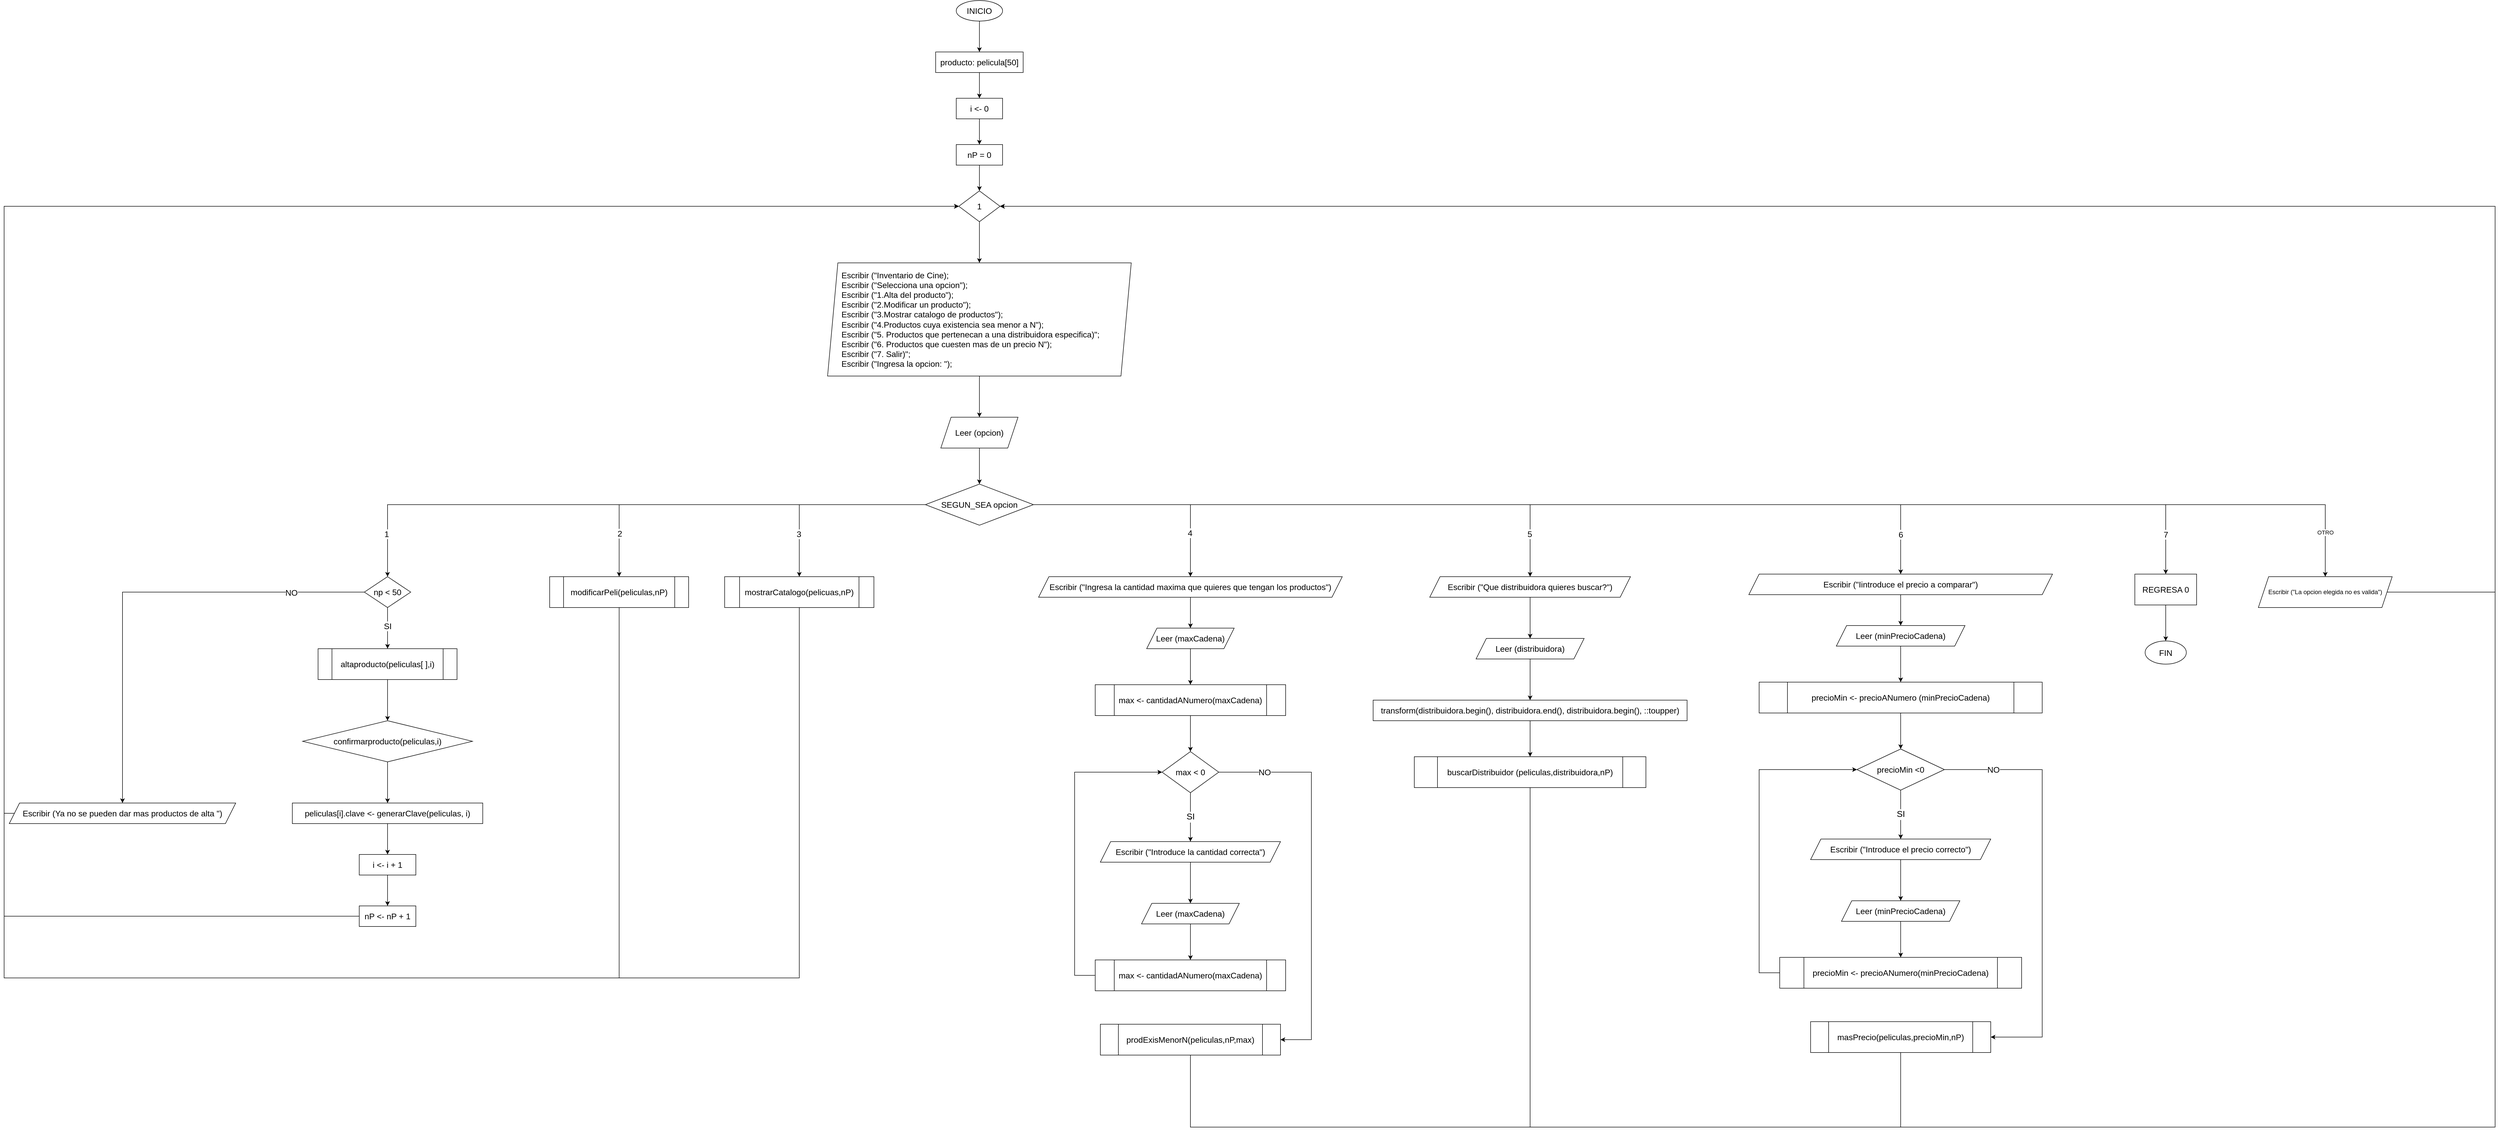 <mxfile version="22.1.2" type="device">
  <diagram name="Page-1" id="noqKvY_qBcLhRcdSG83s">
    <mxGraphModel dx="3596" dy="3352" grid="1" gridSize="10" guides="1" tooltips="1" connect="1" arrows="1" fold="1" page="1" pageScale="1" pageWidth="850" pageHeight="1100" math="0" shadow="0">
      <root>
        <mxCell id="0" />
        <mxCell id="1" parent="0" />
        <mxCell id="a6HyQ7xTI5ObJUiQcUgv-4" value="" style="edgeStyle=orthogonalEdgeStyle;rounded=0;orthogonalLoop=1;jettySize=auto;html=1;" edge="1" parent="1" source="a6HyQ7xTI5ObJUiQcUgv-2" target="a6HyQ7xTI5ObJUiQcUgv-8">
          <mxGeometry relative="1" as="geometry">
            <mxPoint x="300" y="130" as="targetPoint" />
          </mxGeometry>
        </mxCell>
        <mxCell id="a6HyQ7xTI5ObJUiQcUgv-2" value="INICIO" style="ellipse;whiteSpace=wrap;html=1;fontSize=16;" vertex="1" parent="1">
          <mxGeometry x="230" y="40" width="90" height="40" as="geometry" />
        </mxCell>
        <mxCell id="a6HyQ7xTI5ObJUiQcUgv-6" value="" style="edgeStyle=orthogonalEdgeStyle;rounded=0;orthogonalLoop=1;jettySize=auto;html=1;" edge="1" parent="1" source="a6HyQ7xTI5ObJUiQcUgv-3" target="a6HyQ7xTI5ObJUiQcUgv-5">
          <mxGeometry relative="1" as="geometry" />
        </mxCell>
        <mxCell id="a6HyQ7xTI5ObJUiQcUgv-3" value="i &amp;lt;- 0" style="whiteSpace=wrap;html=1;fontSize=16;" vertex="1" parent="1">
          <mxGeometry x="230" y="230" width="90" height="40" as="geometry" />
        </mxCell>
        <mxCell id="a6HyQ7xTI5ObJUiQcUgv-11" value="" style="edgeStyle=orthogonalEdgeStyle;rounded=0;orthogonalLoop=1;jettySize=auto;html=1;" edge="1" parent="1" source="a6HyQ7xTI5ObJUiQcUgv-5" target="a6HyQ7xTI5ObJUiQcUgv-10">
          <mxGeometry relative="1" as="geometry" />
        </mxCell>
        <mxCell id="a6HyQ7xTI5ObJUiQcUgv-5" value="nP = 0" style="whiteSpace=wrap;html=1;fontSize=16;" vertex="1" parent="1">
          <mxGeometry x="230" y="320" width="90" height="40" as="geometry" />
        </mxCell>
        <mxCell id="a6HyQ7xTI5ObJUiQcUgv-9" style="edgeStyle=orthogonalEdgeStyle;rounded=0;orthogonalLoop=1;jettySize=auto;html=1;" edge="1" parent="1" source="a6HyQ7xTI5ObJUiQcUgv-8" target="a6HyQ7xTI5ObJUiQcUgv-3">
          <mxGeometry relative="1" as="geometry" />
        </mxCell>
        <mxCell id="a6HyQ7xTI5ObJUiQcUgv-8" value="producto: pelicula[50]" style="whiteSpace=wrap;html=1;fontSize=16;" vertex="1" parent="1">
          <mxGeometry x="190" y="140" width="170" height="40" as="geometry" />
        </mxCell>
        <mxCell id="a6HyQ7xTI5ObJUiQcUgv-13" value="" style="edgeStyle=orthogonalEdgeStyle;rounded=0;orthogonalLoop=1;jettySize=auto;html=1;" edge="1" parent="1" source="a6HyQ7xTI5ObJUiQcUgv-10" target="a6HyQ7xTI5ObJUiQcUgv-14">
          <mxGeometry relative="1" as="geometry">
            <mxPoint x="275" y="550" as="targetPoint" />
          </mxGeometry>
        </mxCell>
        <mxCell id="a6HyQ7xTI5ObJUiQcUgv-10" value="1" style="rhombus;whiteSpace=wrap;html=1;fontSize=16;" vertex="1" parent="1">
          <mxGeometry x="235" y="410" width="80" height="60" as="geometry" />
        </mxCell>
        <mxCell id="a6HyQ7xTI5ObJUiQcUgv-16" value="" style="edgeStyle=orthogonalEdgeStyle;rounded=0;orthogonalLoop=1;jettySize=auto;html=1;" edge="1" parent="1" source="a6HyQ7xTI5ObJUiQcUgv-14" target="a6HyQ7xTI5ObJUiQcUgv-15">
          <mxGeometry relative="1" as="geometry" />
        </mxCell>
        <mxCell id="a6HyQ7xTI5ObJUiQcUgv-14" value="Escribir (&quot;Inventario de Cine);&lt;br&gt;Escribir (&quot;Selecciona una opcion&quot;);&lt;br&gt;Escribir (&quot;1.Alta del producto&quot;);&lt;br&gt;Escribir (&quot;2.Modificar un producto&quot;);&lt;br&gt;&lt;div style=&quot;&quot;&gt;&lt;span style=&quot;background-color: initial;&quot;&gt;Escribir (&quot;&lt;/span&gt;&lt;span style=&quot;background-color: initial;&quot;&gt;3.Mostrar catalogo de productos&quot;);&lt;/span&gt;&lt;/div&gt;Escribir (&quot;4.Productos cuya existencia sea menor a N&quot;);&lt;br&gt;Escribir (&quot;5. Productos que pertenecan a una distribuidora especifica)&quot;;&lt;br&gt;Escribir (&quot;6. Productos que cuesten mas de un precio N&quot;);&lt;br&gt;Escribir (&quot;7. Salir)&quot;;&lt;br&gt;Escribir (&quot;Ingresa la opcion: &quot;);" style="shape=parallelogram;perimeter=parallelogramPerimeter;whiteSpace=wrap;html=1;fixedSize=1;fontSize=16;align=left;spacingLeft=25;" vertex="1" parent="1">
          <mxGeometry x="-20" y="550" width="590" height="220" as="geometry" />
        </mxCell>
        <mxCell id="a6HyQ7xTI5ObJUiQcUgv-18" value="" style="edgeStyle=orthogonalEdgeStyle;rounded=0;orthogonalLoop=1;jettySize=auto;html=1;" edge="1" parent="1" source="a6HyQ7xTI5ObJUiQcUgv-15" target="a6HyQ7xTI5ObJUiQcUgv-17">
          <mxGeometry relative="1" as="geometry" />
        </mxCell>
        <mxCell id="a6HyQ7xTI5ObJUiQcUgv-15" value="Leer (opcion)" style="shape=parallelogram;perimeter=parallelogramPerimeter;whiteSpace=wrap;html=1;fixedSize=1;fontSize=16;align=center;spacingLeft=0;" vertex="1" parent="1">
          <mxGeometry x="200" y="850" width="150" height="60" as="geometry" />
        </mxCell>
        <mxCell id="a6HyQ7xTI5ObJUiQcUgv-37" style="edgeStyle=orthogonalEdgeStyle;rounded=0;orthogonalLoop=1;jettySize=auto;html=1;entryX=0.5;entryY=0;entryDx=0;entryDy=0;" edge="1" parent="1" source="a6HyQ7xTI5ObJUiQcUgv-17" target="a6HyQ7xTI5ObJUiQcUgv-19">
          <mxGeometry relative="1" as="geometry" />
        </mxCell>
        <mxCell id="a6HyQ7xTI5ObJUiQcUgv-43" value="1" style="edgeLabel;html=1;align=center;verticalAlign=middle;resizable=0;points=[];fontSize=16;" vertex="1" connectable="0" parent="a6HyQ7xTI5ObJUiQcUgv-37">
          <mxGeometry x="0.858" y="-2" relative="1" as="geometry">
            <mxPoint y="1" as="offset" />
          </mxGeometry>
        </mxCell>
        <mxCell id="a6HyQ7xTI5ObJUiQcUgv-40" style="edgeStyle=orthogonalEdgeStyle;rounded=0;orthogonalLoop=1;jettySize=auto;html=1;entryX=0.5;entryY=0;entryDx=0;entryDy=0;" edge="1" parent="1" source="a6HyQ7xTI5ObJUiQcUgv-17" target="a6HyQ7xTI5ObJUiQcUgv-39">
          <mxGeometry relative="1" as="geometry" />
        </mxCell>
        <mxCell id="a6HyQ7xTI5ObJUiQcUgv-42" value="2" style="edgeLabel;html=1;align=center;verticalAlign=middle;resizable=0;points=[];fontSize=16;" vertex="1" connectable="0" parent="a6HyQ7xTI5ObJUiQcUgv-40">
          <mxGeometry x="0.771" y="1" relative="1" as="geometry">
            <mxPoint as="offset" />
          </mxGeometry>
        </mxCell>
        <mxCell id="a6HyQ7xTI5ObJUiQcUgv-45" style="edgeStyle=orthogonalEdgeStyle;rounded=0;orthogonalLoop=1;jettySize=auto;html=1;entryX=0.5;entryY=0;entryDx=0;entryDy=0;" edge="1" parent="1" source="a6HyQ7xTI5ObJUiQcUgv-17" target="a6HyQ7xTI5ObJUiQcUgv-44">
          <mxGeometry relative="1" as="geometry" />
        </mxCell>
        <mxCell id="a6HyQ7xTI5ObJUiQcUgv-46" value="3" style="edgeLabel;html=1;align=center;verticalAlign=middle;resizable=0;points=[];fontSize=16;" vertex="1" connectable="0" parent="a6HyQ7xTI5ObJUiQcUgv-45">
          <mxGeometry x="0.573" y="2" relative="1" as="geometry">
            <mxPoint x="-3" y="-1" as="offset" />
          </mxGeometry>
        </mxCell>
        <mxCell id="a6HyQ7xTI5ObJUiQcUgv-50" style="edgeStyle=orthogonalEdgeStyle;rounded=0;orthogonalLoop=1;jettySize=auto;html=1;entryX=0.5;entryY=0;entryDx=0;entryDy=0;" edge="1" parent="1" source="a6HyQ7xTI5ObJUiQcUgv-17" target="a6HyQ7xTI5ObJUiQcUgv-49">
          <mxGeometry relative="1" as="geometry" />
        </mxCell>
        <mxCell id="a6HyQ7xTI5ObJUiQcUgv-69" value="4" style="edgeLabel;html=1;align=center;verticalAlign=middle;resizable=0;points=[];fontSize=16;" vertex="1" connectable="0" parent="a6HyQ7xTI5ObJUiQcUgv-50">
          <mxGeometry x="0.623" y="2" relative="1" as="geometry">
            <mxPoint x="-3" y="-1" as="offset" />
          </mxGeometry>
        </mxCell>
        <mxCell id="a6HyQ7xTI5ObJUiQcUgv-77" style="edgeStyle=orthogonalEdgeStyle;rounded=0;orthogonalLoop=1;jettySize=auto;html=1;entryX=0.5;entryY=0;entryDx=0;entryDy=0;" edge="1" parent="1" source="a6HyQ7xTI5ObJUiQcUgv-17" target="a6HyQ7xTI5ObJUiQcUgv-70">
          <mxGeometry relative="1" as="geometry" />
        </mxCell>
        <mxCell id="a6HyQ7xTI5ObJUiQcUgv-78" value="5" style="edgeLabel;html=1;align=center;verticalAlign=middle;resizable=0;points=[];fontSize=16;" vertex="1" connectable="0" parent="a6HyQ7xTI5ObJUiQcUgv-77">
          <mxGeometry x="0.851" y="-1" relative="1" as="geometry">
            <mxPoint y="-1" as="offset" />
          </mxGeometry>
        </mxCell>
        <mxCell id="a6HyQ7xTI5ObJUiQcUgv-97" style="edgeStyle=orthogonalEdgeStyle;rounded=0;orthogonalLoop=1;jettySize=auto;html=1;entryX=0.5;entryY=0;entryDx=0;entryDy=0;" edge="1" parent="1" source="a6HyQ7xTI5ObJUiQcUgv-17" target="a6HyQ7xTI5ObJUiQcUgv-80">
          <mxGeometry relative="1" as="geometry" />
        </mxCell>
        <mxCell id="a6HyQ7xTI5ObJUiQcUgv-98" value="6" style="edgeLabel;html=1;align=center;verticalAlign=middle;resizable=0;points=[];fontSize=16;" vertex="1" connectable="0" parent="a6HyQ7xTI5ObJUiQcUgv-97">
          <mxGeometry x="0.915" relative="1" as="geometry">
            <mxPoint as="offset" />
          </mxGeometry>
        </mxCell>
        <mxCell id="a6HyQ7xTI5ObJUiQcUgv-100" style="edgeStyle=orthogonalEdgeStyle;rounded=0;orthogonalLoop=1;jettySize=auto;html=1;entryX=0.5;entryY=0;entryDx=0;entryDy=0;" edge="1" parent="1" source="a6HyQ7xTI5ObJUiQcUgv-17" target="a6HyQ7xTI5ObJUiQcUgv-99">
          <mxGeometry relative="1" as="geometry" />
        </mxCell>
        <mxCell id="a6HyQ7xTI5ObJUiQcUgv-101" value="7" style="edgeLabel;html=1;align=center;verticalAlign=middle;resizable=0;points=[];fontSize=16;" vertex="1" connectable="0" parent="a6HyQ7xTI5ObJUiQcUgv-100">
          <mxGeometry x="0.934" y="5" relative="1" as="geometry">
            <mxPoint x="-5" as="offset" />
          </mxGeometry>
        </mxCell>
        <mxCell id="a6HyQ7xTI5ObJUiQcUgv-103" style="edgeStyle=orthogonalEdgeStyle;rounded=0;orthogonalLoop=1;jettySize=auto;html=1;entryX=0.5;entryY=0;entryDx=0;entryDy=0;" edge="1" parent="1" source="a6HyQ7xTI5ObJUiQcUgv-17" target="a6HyQ7xTI5ObJUiQcUgv-102">
          <mxGeometry relative="1" as="geometry" />
        </mxCell>
        <mxCell id="a6HyQ7xTI5ObJUiQcUgv-104" value="OTRO" style="edgeLabel;html=1;align=center;verticalAlign=middle;resizable=0;points=[];" vertex="1" connectable="0" parent="a6HyQ7xTI5ObJUiQcUgv-103">
          <mxGeometry x="0.935" relative="1" as="geometry">
            <mxPoint as="offset" />
          </mxGeometry>
        </mxCell>
        <mxCell id="a6HyQ7xTI5ObJUiQcUgv-17" value="SEGUN_SEA opcion" style="rhombus;whiteSpace=wrap;html=1;fontSize=16;align=center;spacingLeft=0;" vertex="1" parent="1">
          <mxGeometry x="170" y="980" width="210" height="80" as="geometry" />
        </mxCell>
        <mxCell id="a6HyQ7xTI5ObJUiQcUgv-21" value="" style="edgeStyle=orthogonalEdgeStyle;rounded=0;orthogonalLoop=1;jettySize=auto;html=1;" edge="1" parent="1" source="a6HyQ7xTI5ObJUiQcUgv-19" target="a6HyQ7xTI5ObJUiQcUgv-20">
          <mxGeometry relative="1" as="geometry" />
        </mxCell>
        <mxCell id="a6HyQ7xTI5ObJUiQcUgv-31" value="&lt;font style=&quot;font-size: 16px;&quot;&gt;SI&lt;/font&gt;" style="edgeLabel;html=1;align=center;verticalAlign=middle;resizable=0;points=[];" vertex="1" connectable="0" parent="a6HyQ7xTI5ObJUiQcUgv-21">
          <mxGeometry x="-0.45" y="1" relative="1" as="geometry">
            <mxPoint x="-1" y="14" as="offset" />
          </mxGeometry>
        </mxCell>
        <mxCell id="a6HyQ7xTI5ObJUiQcUgv-32" style="edgeStyle=orthogonalEdgeStyle;rounded=0;orthogonalLoop=1;jettySize=auto;html=1;" edge="1" parent="1" source="a6HyQ7xTI5ObJUiQcUgv-19" target="a6HyQ7xTI5ObJUiQcUgv-30">
          <mxGeometry relative="1" as="geometry" />
        </mxCell>
        <mxCell id="a6HyQ7xTI5ObJUiQcUgv-33" value="&lt;font style=&quot;font-size: 16px;&quot;&gt;NO&lt;/font&gt;" style="edgeLabel;html=1;align=center;verticalAlign=middle;resizable=0;points=[];" vertex="1" connectable="0" parent="a6HyQ7xTI5ObJUiQcUgv-32">
          <mxGeometry x="-0.678" y="1" relative="1" as="geometry">
            <mxPoint x="-1" as="offset" />
          </mxGeometry>
        </mxCell>
        <mxCell id="a6HyQ7xTI5ObJUiQcUgv-19" value="np &amp;lt; 50" style="rhombus;whiteSpace=wrap;html=1;fontSize=16;" vertex="1" parent="1">
          <mxGeometry x="-920" y="1160" width="90" height="60" as="geometry" />
        </mxCell>
        <mxCell id="a6HyQ7xTI5ObJUiQcUgv-23" value="" style="edgeStyle=orthogonalEdgeStyle;rounded=0;orthogonalLoop=1;jettySize=auto;html=1;" edge="1" parent="1" source="a6HyQ7xTI5ObJUiQcUgv-20" target="a6HyQ7xTI5ObJUiQcUgv-22">
          <mxGeometry relative="1" as="geometry" />
        </mxCell>
        <mxCell id="a6HyQ7xTI5ObJUiQcUgv-20" value="altaproducto(peliculas[ ],i)" style="shape=process;whiteSpace=wrap;html=1;backgroundOutline=1;fontSize=16;" vertex="1" parent="1">
          <mxGeometry x="-1010" y="1300" width="270" height="60" as="geometry" />
        </mxCell>
        <mxCell id="a6HyQ7xTI5ObJUiQcUgv-25" value="" style="edgeStyle=orthogonalEdgeStyle;rounded=0;orthogonalLoop=1;jettySize=auto;html=1;" edge="1" parent="1" source="a6HyQ7xTI5ObJUiQcUgv-22" target="a6HyQ7xTI5ObJUiQcUgv-24">
          <mxGeometry relative="1" as="geometry" />
        </mxCell>
        <mxCell id="a6HyQ7xTI5ObJUiQcUgv-22" value="confirmarproducto(peliculas,i)" style="rhombus;whiteSpace=wrap;html=1;fontSize=16;" vertex="1" parent="1">
          <mxGeometry x="-1040" y="1440" width="330" height="80" as="geometry" />
        </mxCell>
        <mxCell id="a6HyQ7xTI5ObJUiQcUgv-27" value="" style="edgeStyle=orthogonalEdgeStyle;rounded=0;orthogonalLoop=1;jettySize=auto;html=1;" edge="1" parent="1" source="a6HyQ7xTI5ObJUiQcUgv-24" target="a6HyQ7xTI5ObJUiQcUgv-26">
          <mxGeometry relative="1" as="geometry" />
        </mxCell>
        <mxCell id="a6HyQ7xTI5ObJUiQcUgv-24" value="peliculas[i].clave &amp;lt;- generarClave(peliculas, i)" style="whiteSpace=wrap;html=1;fontSize=16;" vertex="1" parent="1">
          <mxGeometry x="-1060" y="1600" width="370" height="40" as="geometry" />
        </mxCell>
        <mxCell id="a6HyQ7xTI5ObJUiQcUgv-29" value="" style="edgeStyle=orthogonalEdgeStyle;rounded=0;orthogonalLoop=1;jettySize=auto;html=1;" edge="1" parent="1" source="a6HyQ7xTI5ObJUiQcUgv-26" target="a6HyQ7xTI5ObJUiQcUgv-28">
          <mxGeometry relative="1" as="geometry" />
        </mxCell>
        <mxCell id="a6HyQ7xTI5ObJUiQcUgv-26" value="i &amp;lt;- i + 1" style="whiteSpace=wrap;html=1;fontSize=16;" vertex="1" parent="1">
          <mxGeometry x="-930" y="1700" width="110" height="40" as="geometry" />
        </mxCell>
        <mxCell id="a6HyQ7xTI5ObJUiQcUgv-106" style="edgeStyle=orthogonalEdgeStyle;rounded=0;orthogonalLoop=1;jettySize=auto;html=1;entryX=0;entryY=0.5;entryDx=0;entryDy=0;" edge="1" parent="1" source="a6HyQ7xTI5ObJUiQcUgv-28" target="a6HyQ7xTI5ObJUiQcUgv-10">
          <mxGeometry relative="1" as="geometry">
            <Array as="points">
              <mxPoint x="-1620" y="1820" />
              <mxPoint x="-1620" y="440" />
            </Array>
          </mxGeometry>
        </mxCell>
        <mxCell id="a6HyQ7xTI5ObJUiQcUgv-28" value="nP &amp;lt;- nP + 1" style="whiteSpace=wrap;html=1;fontSize=16;" vertex="1" parent="1">
          <mxGeometry x="-930" y="1800" width="110" height="40" as="geometry" />
        </mxCell>
        <mxCell id="a6HyQ7xTI5ObJUiQcUgv-105" style="edgeStyle=orthogonalEdgeStyle;rounded=0;orthogonalLoop=1;jettySize=auto;html=1;entryX=0;entryY=0.5;entryDx=0;entryDy=0;" edge="1" parent="1" source="a6HyQ7xTI5ObJUiQcUgv-30" target="a6HyQ7xTI5ObJUiQcUgv-10">
          <mxGeometry relative="1" as="geometry">
            <Array as="points">
              <mxPoint x="-1620" y="1620" />
              <mxPoint x="-1620" y="440" />
            </Array>
          </mxGeometry>
        </mxCell>
        <mxCell id="a6HyQ7xTI5ObJUiQcUgv-30" value="Escribir (Ya no se pueden dar mas productos de alta &quot;)" style="shape=parallelogram;perimeter=parallelogramPerimeter;whiteSpace=wrap;html=1;fixedSize=1;fontSize=16;" vertex="1" parent="1">
          <mxGeometry x="-1610" y="1600" width="440" height="40" as="geometry" />
        </mxCell>
        <mxCell id="a6HyQ7xTI5ObJUiQcUgv-107" style="edgeStyle=orthogonalEdgeStyle;rounded=0;orthogonalLoop=1;jettySize=auto;html=1;entryX=0;entryY=0.5;entryDx=0;entryDy=0;" edge="1" parent="1" source="a6HyQ7xTI5ObJUiQcUgv-39" target="a6HyQ7xTI5ObJUiQcUgv-10">
          <mxGeometry relative="1" as="geometry">
            <Array as="points">
              <mxPoint x="-425" y="1940" />
              <mxPoint x="-1620" y="1940" />
              <mxPoint x="-1620" y="440" />
            </Array>
          </mxGeometry>
        </mxCell>
        <mxCell id="a6HyQ7xTI5ObJUiQcUgv-39" value="modificarPeli(peliculas,nP)" style="shape=process;whiteSpace=wrap;html=1;backgroundOutline=1;fontSize=16;" vertex="1" parent="1">
          <mxGeometry x="-560" y="1160" width="270" height="60" as="geometry" />
        </mxCell>
        <mxCell id="a6HyQ7xTI5ObJUiQcUgv-108" style="edgeStyle=orthogonalEdgeStyle;rounded=0;orthogonalLoop=1;jettySize=auto;html=1;entryX=0;entryY=0.5;entryDx=0;entryDy=0;" edge="1" parent="1" source="a6HyQ7xTI5ObJUiQcUgv-44" target="a6HyQ7xTI5ObJUiQcUgv-10">
          <mxGeometry relative="1" as="geometry">
            <Array as="points">
              <mxPoint x="-75" y="1940" />
              <mxPoint x="-1620" y="1940" />
              <mxPoint x="-1620" y="440" />
            </Array>
          </mxGeometry>
        </mxCell>
        <mxCell id="a6HyQ7xTI5ObJUiQcUgv-44" value="mostrarCatalogo(pelicuas,nP)" style="shape=process;whiteSpace=wrap;html=1;backgroundOutline=1;fontSize=16;" vertex="1" parent="1">
          <mxGeometry x="-220" y="1160" width="290" height="60" as="geometry" />
        </mxCell>
        <mxCell id="a6HyQ7xTI5ObJUiQcUgv-52" value="" style="edgeStyle=orthogonalEdgeStyle;rounded=0;orthogonalLoop=1;jettySize=auto;html=1;" edge="1" parent="1" source="a6HyQ7xTI5ObJUiQcUgv-49" target="a6HyQ7xTI5ObJUiQcUgv-51">
          <mxGeometry relative="1" as="geometry" />
        </mxCell>
        <mxCell id="a6HyQ7xTI5ObJUiQcUgv-49" value="Escribir (&quot;Ingresa la cantidad maxima que quieres que tengan los productos&quot;)" style="shape=parallelogram;perimeter=parallelogramPerimeter;whiteSpace=wrap;html=1;fixedSize=1;fontSize=16;" vertex="1" parent="1">
          <mxGeometry x="390" y="1160" width="590" height="40" as="geometry" />
        </mxCell>
        <mxCell id="a6HyQ7xTI5ObJUiQcUgv-54" value="" style="edgeStyle=orthogonalEdgeStyle;rounded=0;orthogonalLoop=1;jettySize=auto;html=1;" edge="1" parent="1" source="a6HyQ7xTI5ObJUiQcUgv-51" target="a6HyQ7xTI5ObJUiQcUgv-53">
          <mxGeometry relative="1" as="geometry" />
        </mxCell>
        <mxCell id="a6HyQ7xTI5ObJUiQcUgv-51" value="Leer (maxCadena)" style="shape=parallelogram;perimeter=parallelogramPerimeter;whiteSpace=wrap;html=1;fixedSize=1;fontSize=16;" vertex="1" parent="1">
          <mxGeometry x="600" y="1260" width="170" height="40" as="geometry" />
        </mxCell>
        <mxCell id="a6HyQ7xTI5ObJUiQcUgv-56" value="" style="edgeStyle=orthogonalEdgeStyle;rounded=0;orthogonalLoop=1;jettySize=auto;html=1;" edge="1" parent="1" source="a6HyQ7xTI5ObJUiQcUgv-53" target="a6HyQ7xTI5ObJUiQcUgv-55">
          <mxGeometry relative="1" as="geometry" />
        </mxCell>
        <mxCell id="a6HyQ7xTI5ObJUiQcUgv-53" value="max &amp;lt;- cantidadANumero(maxCadena)" style="shape=process;whiteSpace=wrap;html=1;backgroundOutline=1;fontSize=16;" vertex="1" parent="1">
          <mxGeometry x="500" y="1370" width="370" height="60" as="geometry" />
        </mxCell>
        <mxCell id="a6HyQ7xTI5ObJUiQcUgv-58" style="edgeStyle=orthogonalEdgeStyle;rounded=0;orthogonalLoop=1;jettySize=auto;html=1;" edge="1" parent="1" source="a6HyQ7xTI5ObJUiQcUgv-55" target="a6HyQ7xTI5ObJUiQcUgv-57">
          <mxGeometry relative="1" as="geometry" />
        </mxCell>
        <mxCell id="a6HyQ7xTI5ObJUiQcUgv-64" value="&lt;font style=&quot;font-size: 17px;&quot;&gt;SI&lt;/font&gt;" style="edgeLabel;html=1;align=center;verticalAlign=middle;resizable=0;points=[];" vertex="1" connectable="0" parent="a6HyQ7xTI5ObJUiQcUgv-58">
          <mxGeometry x="-0.012" y="4" relative="1" as="geometry">
            <mxPoint x="-4" as="offset" />
          </mxGeometry>
        </mxCell>
        <mxCell id="a6HyQ7xTI5ObJUiQcUgv-67" style="edgeStyle=orthogonalEdgeStyle;rounded=0;orthogonalLoop=1;jettySize=auto;html=1;entryX=1;entryY=0.5;entryDx=0;entryDy=0;" edge="1" parent="1" source="a6HyQ7xTI5ObJUiQcUgv-55" target="a6HyQ7xTI5ObJUiQcUgv-66">
          <mxGeometry relative="1" as="geometry">
            <Array as="points">
              <mxPoint x="920" y="1540" />
              <mxPoint x="920" y="2060" />
            </Array>
          </mxGeometry>
        </mxCell>
        <mxCell id="a6HyQ7xTI5ObJUiQcUgv-68" value="&lt;font style=&quot;font-size: 16px;&quot;&gt;NO&lt;/font&gt;" style="edgeLabel;html=1;align=center;verticalAlign=middle;resizable=0;points=[];" vertex="1" connectable="0" parent="a6HyQ7xTI5ObJUiQcUgv-67">
          <mxGeometry x="-0.766" y="-3" relative="1" as="geometry">
            <mxPoint y="-3" as="offset" />
          </mxGeometry>
        </mxCell>
        <mxCell id="a6HyQ7xTI5ObJUiQcUgv-55" value="max &amp;lt; 0" style="rhombus;whiteSpace=wrap;html=1;fontSize=16;" vertex="1" parent="1">
          <mxGeometry x="630" y="1500" width="110" height="80" as="geometry" />
        </mxCell>
        <mxCell id="a6HyQ7xTI5ObJUiQcUgv-60" value="" style="edgeStyle=orthogonalEdgeStyle;rounded=0;orthogonalLoop=1;jettySize=auto;html=1;" edge="1" parent="1" source="a6HyQ7xTI5ObJUiQcUgv-57" target="a6HyQ7xTI5ObJUiQcUgv-59">
          <mxGeometry relative="1" as="geometry" />
        </mxCell>
        <mxCell id="a6HyQ7xTI5ObJUiQcUgv-57" value="Escribir (&quot;Introduce la cantidad correcta&quot;)" style="shape=parallelogram;perimeter=parallelogramPerimeter;whiteSpace=wrap;html=1;fixedSize=1;fontSize=16;" vertex="1" parent="1">
          <mxGeometry x="510" y="1675" width="350" height="40" as="geometry" />
        </mxCell>
        <mxCell id="a6HyQ7xTI5ObJUiQcUgv-62" style="edgeStyle=orthogonalEdgeStyle;rounded=0;orthogonalLoop=1;jettySize=auto;html=1;" edge="1" parent="1" source="a6HyQ7xTI5ObJUiQcUgv-59" target="a6HyQ7xTI5ObJUiQcUgv-61">
          <mxGeometry relative="1" as="geometry" />
        </mxCell>
        <mxCell id="a6HyQ7xTI5ObJUiQcUgv-59" value="Leer (maxCadena)" style="shape=parallelogram;perimeter=parallelogramPerimeter;whiteSpace=wrap;html=1;fixedSize=1;fontSize=16;" vertex="1" parent="1">
          <mxGeometry x="590" y="1795" width="190" height="40" as="geometry" />
        </mxCell>
        <mxCell id="a6HyQ7xTI5ObJUiQcUgv-63" style="edgeStyle=orthogonalEdgeStyle;rounded=0;orthogonalLoop=1;jettySize=auto;html=1;entryX=0;entryY=0.5;entryDx=0;entryDy=0;" edge="1" parent="1" source="a6HyQ7xTI5ObJUiQcUgv-61" target="a6HyQ7xTI5ObJUiQcUgv-55">
          <mxGeometry relative="1" as="geometry">
            <Array as="points">
              <mxPoint x="460" y="1935" />
              <mxPoint x="460" y="1540" />
            </Array>
          </mxGeometry>
        </mxCell>
        <mxCell id="a6HyQ7xTI5ObJUiQcUgv-61" value="max &amp;lt;- cantidadANumero(maxCadena)" style="shape=process;whiteSpace=wrap;html=1;backgroundOutline=1;fontSize=16;" vertex="1" parent="1">
          <mxGeometry x="500" y="1905" width="370" height="60" as="geometry" />
        </mxCell>
        <mxCell id="a6HyQ7xTI5ObJUiQcUgv-109" style="edgeStyle=orthogonalEdgeStyle;rounded=0;orthogonalLoop=1;jettySize=auto;html=1;entryX=1;entryY=0.5;entryDx=0;entryDy=0;" edge="1" parent="1" source="a6HyQ7xTI5ObJUiQcUgv-66" target="a6HyQ7xTI5ObJUiQcUgv-10">
          <mxGeometry relative="1" as="geometry">
            <Array as="points">
              <mxPoint x="685" y="2230" />
              <mxPoint x="3220" y="2230" />
              <mxPoint x="3220" y="440" />
            </Array>
          </mxGeometry>
        </mxCell>
        <mxCell id="a6HyQ7xTI5ObJUiQcUgv-66" value="prodExisMenorN(peliculas,nP,max)" style="shape=process;whiteSpace=wrap;html=1;backgroundOutline=1;fontSize=16;" vertex="1" parent="1">
          <mxGeometry x="510" y="2030" width="350" height="60" as="geometry" />
        </mxCell>
        <mxCell id="a6HyQ7xTI5ObJUiQcUgv-72" value="" style="edgeStyle=orthogonalEdgeStyle;rounded=0;orthogonalLoop=1;jettySize=auto;html=1;" edge="1" parent="1" source="a6HyQ7xTI5ObJUiQcUgv-70" target="a6HyQ7xTI5ObJUiQcUgv-71">
          <mxGeometry relative="1" as="geometry" />
        </mxCell>
        <mxCell id="a6HyQ7xTI5ObJUiQcUgv-70" value="Escribir (&quot;Que distribuidora quieres buscar?&quot;)" style="shape=parallelogram;perimeter=parallelogramPerimeter;whiteSpace=wrap;html=1;fixedSize=1;fontSize=16;" vertex="1" parent="1">
          <mxGeometry x="1150" y="1160" width="390" height="40" as="geometry" />
        </mxCell>
        <mxCell id="a6HyQ7xTI5ObJUiQcUgv-74" value="" style="edgeStyle=orthogonalEdgeStyle;rounded=0;orthogonalLoop=1;jettySize=auto;html=1;" edge="1" parent="1" source="a6HyQ7xTI5ObJUiQcUgv-71" target="a6HyQ7xTI5ObJUiQcUgv-73">
          <mxGeometry relative="1" as="geometry" />
        </mxCell>
        <mxCell id="a6HyQ7xTI5ObJUiQcUgv-71" value="Leer (distribuidora)" style="shape=parallelogram;perimeter=parallelogramPerimeter;whiteSpace=wrap;html=1;fixedSize=1;fontSize=16;" vertex="1" parent="1">
          <mxGeometry x="1240" y="1280" width="210" height="40" as="geometry" />
        </mxCell>
        <mxCell id="a6HyQ7xTI5ObJUiQcUgv-76" value="" style="edgeStyle=orthogonalEdgeStyle;rounded=0;orthogonalLoop=1;jettySize=auto;html=1;" edge="1" parent="1" source="a6HyQ7xTI5ObJUiQcUgv-73" target="a6HyQ7xTI5ObJUiQcUgv-75">
          <mxGeometry relative="1" as="geometry" />
        </mxCell>
        <mxCell id="a6HyQ7xTI5ObJUiQcUgv-73" value="&lt;div&gt; transform(distribuidora.begin(), distribuidora.end(), distribuidora.begin(), ::toupper)&lt;span style=&quot;&quot;&gt;&lt;/span&gt;&lt;/div&gt;" style="whiteSpace=wrap;html=1;fontSize=16;" vertex="1" parent="1">
          <mxGeometry x="1040" y="1400" width="610" height="40" as="geometry" />
        </mxCell>
        <mxCell id="a6HyQ7xTI5ObJUiQcUgv-110" style="edgeStyle=orthogonalEdgeStyle;rounded=0;orthogonalLoop=1;jettySize=auto;html=1;entryX=1;entryY=0.5;entryDx=0;entryDy=0;" edge="1" parent="1" source="a6HyQ7xTI5ObJUiQcUgv-75" target="a6HyQ7xTI5ObJUiQcUgv-10">
          <mxGeometry relative="1" as="geometry">
            <Array as="points">
              <mxPoint x="1345" y="2230" />
              <mxPoint x="3220" y="2230" />
              <mxPoint x="3220" y="440" />
            </Array>
          </mxGeometry>
        </mxCell>
        <mxCell id="a6HyQ7xTI5ObJUiQcUgv-75" value="buscarDistribuidor (peliculas,distribuidora,nP)" style="shape=process;whiteSpace=wrap;html=1;backgroundOutline=1;fontSize=16;" vertex="1" parent="1">
          <mxGeometry x="1120" y="1510" width="450" height="60" as="geometry" />
        </mxCell>
        <mxCell id="a6HyQ7xTI5ObJUiQcUgv-79" value="" style="edgeStyle=orthogonalEdgeStyle;rounded=0;orthogonalLoop=1;jettySize=auto;html=1;" edge="1" source="a6HyQ7xTI5ObJUiQcUgv-80" target="a6HyQ7xTI5ObJUiQcUgv-82" parent="1">
          <mxGeometry relative="1" as="geometry" />
        </mxCell>
        <mxCell id="a6HyQ7xTI5ObJUiQcUgv-80" value="Escribir (&quot;Iintroduce el precio a comparar&quot;)" style="shape=parallelogram;perimeter=parallelogramPerimeter;whiteSpace=wrap;html=1;fixedSize=1;fontSize=16;" vertex="1" parent="1">
          <mxGeometry x="1770" y="1155" width="590" height="40" as="geometry" />
        </mxCell>
        <mxCell id="a6HyQ7xTI5ObJUiQcUgv-81" value="" style="edgeStyle=orthogonalEdgeStyle;rounded=0;orthogonalLoop=1;jettySize=auto;html=1;" edge="1" source="a6HyQ7xTI5ObJUiQcUgv-82" target="a6HyQ7xTI5ObJUiQcUgv-84" parent="1">
          <mxGeometry relative="1" as="geometry" />
        </mxCell>
        <mxCell id="a6HyQ7xTI5ObJUiQcUgv-82" value="Leer (minPrecioCadena)" style="shape=parallelogram;perimeter=parallelogramPerimeter;whiteSpace=wrap;html=1;fixedSize=1;fontSize=16;" vertex="1" parent="1">
          <mxGeometry x="1940" y="1255" width="250" height="40" as="geometry" />
        </mxCell>
        <mxCell id="a6HyQ7xTI5ObJUiQcUgv-83" value="" style="edgeStyle=orthogonalEdgeStyle;rounded=0;orthogonalLoop=1;jettySize=auto;html=1;" edge="1" source="a6HyQ7xTI5ObJUiQcUgv-84" target="a6HyQ7xTI5ObJUiQcUgv-89" parent="1">
          <mxGeometry relative="1" as="geometry" />
        </mxCell>
        <mxCell id="a6HyQ7xTI5ObJUiQcUgv-84" value="precioMin &amp;lt;- precioANumero (minPrecioCadena)" style="shape=process;whiteSpace=wrap;html=1;backgroundOutline=1;fontSize=16;" vertex="1" parent="1">
          <mxGeometry x="1790" y="1365" width="550" height="60" as="geometry" />
        </mxCell>
        <mxCell id="a6HyQ7xTI5ObJUiQcUgv-85" style="edgeStyle=orthogonalEdgeStyle;rounded=0;orthogonalLoop=1;jettySize=auto;html=1;" edge="1" source="a6HyQ7xTI5ObJUiQcUgv-89" target="a6HyQ7xTI5ObJUiQcUgv-91" parent="1">
          <mxGeometry relative="1" as="geometry" />
        </mxCell>
        <mxCell id="a6HyQ7xTI5ObJUiQcUgv-86" value="&lt;font style=&quot;font-size: 17px;&quot;&gt;SI&lt;/font&gt;" style="edgeLabel;html=1;align=center;verticalAlign=middle;resizable=0;points=[];" vertex="1" connectable="0" parent="a6HyQ7xTI5ObJUiQcUgv-85">
          <mxGeometry x="-0.012" y="4" relative="1" as="geometry">
            <mxPoint x="-4" as="offset" />
          </mxGeometry>
        </mxCell>
        <mxCell id="a6HyQ7xTI5ObJUiQcUgv-87" style="edgeStyle=orthogonalEdgeStyle;rounded=0;orthogonalLoop=1;jettySize=auto;html=1;entryX=1;entryY=0.5;entryDx=0;entryDy=0;" edge="1" source="a6HyQ7xTI5ObJUiQcUgv-89" target="a6HyQ7xTI5ObJUiQcUgv-96" parent="1">
          <mxGeometry relative="1" as="geometry">
            <Array as="points">
              <mxPoint x="2340" y="1535" />
              <mxPoint x="2340" y="2055" />
            </Array>
          </mxGeometry>
        </mxCell>
        <mxCell id="a6HyQ7xTI5ObJUiQcUgv-88" value="&lt;font style=&quot;font-size: 16px;&quot;&gt;NO&lt;/font&gt;" style="edgeLabel;html=1;align=center;verticalAlign=middle;resizable=0;points=[];" vertex="1" connectable="0" parent="a6HyQ7xTI5ObJUiQcUgv-87">
          <mxGeometry x="-0.766" y="-3" relative="1" as="geometry">
            <mxPoint y="-3" as="offset" />
          </mxGeometry>
        </mxCell>
        <mxCell id="a6HyQ7xTI5ObJUiQcUgv-89" value="precioMin &amp;lt;0" style="rhombus;whiteSpace=wrap;html=1;fontSize=16;" vertex="1" parent="1">
          <mxGeometry x="1980" y="1495" width="170" height="80" as="geometry" />
        </mxCell>
        <mxCell id="a6HyQ7xTI5ObJUiQcUgv-90" value="" style="edgeStyle=orthogonalEdgeStyle;rounded=0;orthogonalLoop=1;jettySize=auto;html=1;" edge="1" source="a6HyQ7xTI5ObJUiQcUgv-91" target="a6HyQ7xTI5ObJUiQcUgv-93" parent="1">
          <mxGeometry relative="1" as="geometry" />
        </mxCell>
        <mxCell id="a6HyQ7xTI5ObJUiQcUgv-91" value="Escribir (&quot;Introduce el precio correcto&quot;)" style="shape=parallelogram;perimeter=parallelogramPerimeter;whiteSpace=wrap;html=1;fixedSize=1;fontSize=16;" vertex="1" parent="1">
          <mxGeometry x="1890" y="1670" width="350" height="40" as="geometry" />
        </mxCell>
        <mxCell id="a6HyQ7xTI5ObJUiQcUgv-92" style="edgeStyle=orthogonalEdgeStyle;rounded=0;orthogonalLoop=1;jettySize=auto;html=1;" edge="1" source="a6HyQ7xTI5ObJUiQcUgv-93" target="a6HyQ7xTI5ObJUiQcUgv-95" parent="1">
          <mxGeometry relative="1" as="geometry" />
        </mxCell>
        <mxCell id="a6HyQ7xTI5ObJUiQcUgv-93" value="Leer (minPrecioCadena)" style="shape=parallelogram;perimeter=parallelogramPerimeter;whiteSpace=wrap;html=1;fixedSize=1;fontSize=16;" vertex="1" parent="1">
          <mxGeometry x="1950" y="1790" width="230" height="40" as="geometry" />
        </mxCell>
        <mxCell id="a6HyQ7xTI5ObJUiQcUgv-94" style="edgeStyle=orthogonalEdgeStyle;rounded=0;orthogonalLoop=1;jettySize=auto;html=1;entryX=0;entryY=0.5;entryDx=0;entryDy=0;" edge="1" source="a6HyQ7xTI5ObJUiQcUgv-95" target="a6HyQ7xTI5ObJUiQcUgv-89" parent="1">
          <mxGeometry relative="1" as="geometry">
            <Array as="points">
              <mxPoint x="1790" y="1930" />
              <mxPoint x="1790" y="1535" />
            </Array>
          </mxGeometry>
        </mxCell>
        <mxCell id="a6HyQ7xTI5ObJUiQcUgv-95" value="precioMin &amp;lt;- precioANumero(minPrecioCadena)" style="shape=process;whiteSpace=wrap;html=1;backgroundOutline=1;fontSize=16;" vertex="1" parent="1">
          <mxGeometry x="1830" y="1900" width="470" height="60" as="geometry" />
        </mxCell>
        <mxCell id="a6HyQ7xTI5ObJUiQcUgv-111" style="edgeStyle=orthogonalEdgeStyle;rounded=0;orthogonalLoop=1;jettySize=auto;html=1;entryX=1;entryY=0.5;entryDx=0;entryDy=0;" edge="1" parent="1" source="a6HyQ7xTI5ObJUiQcUgv-96" target="a6HyQ7xTI5ObJUiQcUgv-10">
          <mxGeometry relative="1" as="geometry">
            <Array as="points">
              <mxPoint x="2065" y="2230" />
              <mxPoint x="3220" y="2230" />
              <mxPoint x="3220" y="440" />
            </Array>
          </mxGeometry>
        </mxCell>
        <mxCell id="a6HyQ7xTI5ObJUiQcUgv-96" value="masPrecio(peliculas,precioMin,nP)" style="shape=process;whiteSpace=wrap;html=1;backgroundOutline=1;fontSize=16;" vertex="1" parent="1">
          <mxGeometry x="1890" y="2025" width="350" height="60" as="geometry" />
        </mxCell>
        <mxCell id="a6HyQ7xTI5ObJUiQcUgv-114" value="" style="edgeStyle=orthogonalEdgeStyle;rounded=0;orthogonalLoop=1;jettySize=auto;html=1;" edge="1" parent="1" source="a6HyQ7xTI5ObJUiQcUgv-99" target="a6HyQ7xTI5ObJUiQcUgv-113">
          <mxGeometry relative="1" as="geometry" />
        </mxCell>
        <mxCell id="a6HyQ7xTI5ObJUiQcUgv-99" value="REGRESA 0" style="whiteSpace=wrap;html=1;fontSize=16;" vertex="1" parent="1">
          <mxGeometry x="2520" y="1155" width="120" height="60" as="geometry" />
        </mxCell>
        <mxCell id="a6HyQ7xTI5ObJUiQcUgv-112" style="edgeStyle=orthogonalEdgeStyle;rounded=0;orthogonalLoop=1;jettySize=auto;html=1;entryX=1;entryY=0.5;entryDx=0;entryDy=0;" edge="1" parent="1" source="a6HyQ7xTI5ObJUiQcUgv-102" target="a6HyQ7xTI5ObJUiQcUgv-10">
          <mxGeometry relative="1" as="geometry">
            <Array as="points">
              <mxPoint x="3220" y="1190" />
              <mxPoint x="3220" y="440" />
            </Array>
          </mxGeometry>
        </mxCell>
        <mxCell id="a6HyQ7xTI5ObJUiQcUgv-102" value="Escribir (&quot;La opcion elegida no es valida&quot;)" style="shape=parallelogram;perimeter=parallelogramPerimeter;whiteSpace=wrap;html=1;fixedSize=1;" vertex="1" parent="1">
          <mxGeometry x="2760" y="1160" width="260" height="60" as="geometry" />
        </mxCell>
        <mxCell id="a6HyQ7xTI5ObJUiQcUgv-113" value="FIN" style="ellipse;whiteSpace=wrap;html=1;fontSize=16;" vertex="1" parent="1">
          <mxGeometry x="2540" y="1285" width="80" height="45" as="geometry" />
        </mxCell>
      </root>
    </mxGraphModel>
  </diagram>
</mxfile>
